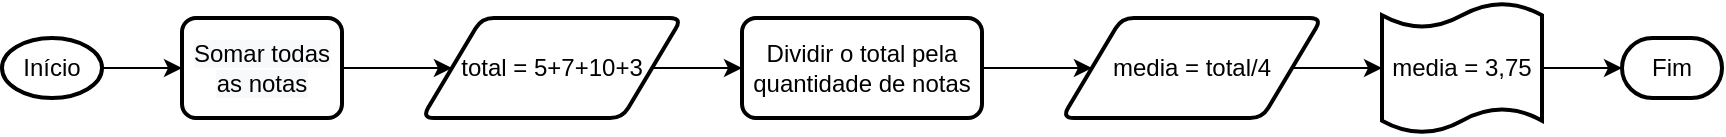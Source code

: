 <mxfile version="14.4.2" type="device"><diagram id="C5RBs43oDa-KdzZeNtuy" name="Page-1"><mxGraphModel dx="1368" dy="742" grid="1" gridSize="10" guides="1" tooltips="1" connect="1" arrows="1" fold="1" page="1" pageScale="1" pageWidth="827" pageHeight="1169" math="0" shadow="0"><root><mxCell id="WIyWlLk6GJQsqaUBKTNV-0"/><mxCell id="WIyWlLk6GJQsqaUBKTNV-1" parent="WIyWlLk6GJQsqaUBKTNV-0"/><mxCell id="HyHiZDM549-8JQSjT_K3-36" style="edgeStyle=orthogonalEdgeStyle;rounded=0;orthogonalLoop=1;jettySize=auto;html=1;" parent="WIyWlLk6GJQsqaUBKTNV-1" source="HyHiZDM549-8JQSjT_K3-9" target="HyHiZDM549-8JQSjT_K3-26" edge="1"><mxGeometry relative="1" as="geometry"/></mxCell><mxCell id="HyHiZDM549-8JQSjT_K3-9" value="&lt;meta charset=&quot;utf-8&quot;&gt;&lt;span style=&quot;color: rgb(0, 0, 0); font-family: helvetica; font-size: 12px; font-style: normal; font-weight: 400; letter-spacing: normal; text-align: center; text-indent: 0px; text-transform: none; word-spacing: 0px; background-color: rgb(248, 249, 250); display: inline; float: none;&quot;&gt;Somar todas as notas&lt;/span&gt;" style="rounded=1;whiteSpace=wrap;html=1;absoluteArcSize=1;arcSize=14;strokeWidth=2;" parent="WIyWlLk6GJQsqaUBKTNV-1" vertex="1"><mxGeometry x="120" y="30" width="80" height="50" as="geometry"/></mxCell><mxCell id="HyHiZDM549-8JQSjT_K3-38" style="edgeStyle=orthogonalEdgeStyle;rounded=0;orthogonalLoop=1;jettySize=auto;html=1;" parent="WIyWlLk6GJQsqaUBKTNV-1" source="HyHiZDM549-8JQSjT_K3-10" target="HyHiZDM549-8JQSjT_K3-13" edge="1"><mxGeometry relative="1" as="geometry"/></mxCell><mxCell id="HyHiZDM549-8JQSjT_K3-10" value="&lt;span&gt;Dividir o total pela quantidade de notas&lt;/span&gt;" style="rounded=1;whiteSpace=wrap;html=1;absoluteArcSize=1;arcSize=14;strokeWidth=2;" parent="WIyWlLk6GJQsqaUBKTNV-1" vertex="1"><mxGeometry x="400" y="30" width="120" height="50" as="geometry"/></mxCell><mxCell id="HyHiZDM549-8JQSjT_K3-20" style="edgeStyle=orthogonalEdgeStyle;rounded=0;orthogonalLoop=1;jettySize=auto;html=1;" parent="WIyWlLk6GJQsqaUBKTNV-1" source="HyHiZDM549-8JQSjT_K3-11" target="HyHiZDM549-8JQSjT_K3-9" edge="1"><mxGeometry relative="1" as="geometry"/></mxCell><mxCell id="HyHiZDM549-8JQSjT_K3-11" value="Início" style="strokeWidth=2;html=1;shape=mxgraph.flowchart.start_1;whiteSpace=wrap;" parent="WIyWlLk6GJQsqaUBKTNV-1" vertex="1"><mxGeometry x="30" y="40" width="50" height="30" as="geometry"/></mxCell><mxCell id="HyHiZDM549-8JQSjT_K3-24" style="edgeStyle=orthogonalEdgeStyle;rounded=0;orthogonalLoop=1;jettySize=auto;html=1;" parent="WIyWlLk6GJQsqaUBKTNV-1" source="HyHiZDM549-8JQSjT_K3-12" target="HyHiZDM549-8JQSjT_K3-23" edge="1"><mxGeometry relative="1" as="geometry"/></mxCell><mxCell id="HyHiZDM549-8JQSjT_K3-12" value="media = 3,75" style="shape=tape;whiteSpace=wrap;html=1;strokeWidth=2;size=0.19" parent="WIyWlLk6GJQsqaUBKTNV-1" vertex="1"><mxGeometry x="720" y="22.5" width="80" height="65" as="geometry"/></mxCell><mxCell id="HyHiZDM549-8JQSjT_K3-39" style="edgeStyle=orthogonalEdgeStyle;rounded=0;orthogonalLoop=1;jettySize=auto;html=1;" parent="WIyWlLk6GJQsqaUBKTNV-1" source="HyHiZDM549-8JQSjT_K3-13" target="HyHiZDM549-8JQSjT_K3-12" edge="1"><mxGeometry relative="1" as="geometry"/></mxCell><mxCell id="HyHiZDM549-8JQSjT_K3-13" value="media = total/4" style="shape=parallelogram;html=1;strokeWidth=2;perimeter=parallelogramPerimeter;whiteSpace=wrap;rounded=1;arcSize=12;size=0.23;" parent="WIyWlLk6GJQsqaUBKTNV-1" vertex="1"><mxGeometry x="560" y="30" width="130" height="50" as="geometry"/></mxCell><mxCell id="HyHiZDM549-8JQSjT_K3-23" value="Fim" style="strokeWidth=2;html=1;shape=mxgraph.flowchart.terminator;whiteSpace=wrap;" parent="WIyWlLk6GJQsqaUBKTNV-1" vertex="1"><mxGeometry x="840" y="40" width="50" height="30" as="geometry"/></mxCell><mxCell id="HyHiZDM549-8JQSjT_K3-37" style="edgeStyle=orthogonalEdgeStyle;rounded=0;orthogonalLoop=1;jettySize=auto;html=1;" parent="WIyWlLk6GJQsqaUBKTNV-1" source="HyHiZDM549-8JQSjT_K3-26" target="HyHiZDM549-8JQSjT_K3-10" edge="1"><mxGeometry relative="1" as="geometry"/></mxCell><mxCell id="HyHiZDM549-8JQSjT_K3-26" value="total = 5+7+10+3" style="shape=parallelogram;html=1;strokeWidth=2;perimeter=parallelogramPerimeter;whiteSpace=wrap;rounded=1;arcSize=12;size=0.23;" parent="WIyWlLk6GJQsqaUBKTNV-1" vertex="1"><mxGeometry x="240" y="30" width="130" height="50" as="geometry"/></mxCell></root></mxGraphModel></diagram></mxfile>